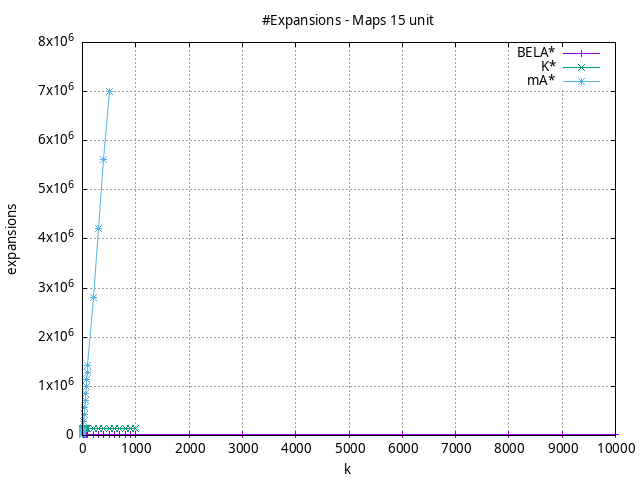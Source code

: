 #!/usr/bin/gnuplot
# -*- coding: utf-8 -*-
#
# results/maps/unit/15/random512-15.heuristic.unit.expansions.gnuplot
#
# Started on 04/07/2024 21:47:08
# Author: Carlos Linares López
set grid
set xlabel "k"
set ylabel "expansions"

set title "#Expansions - Maps 15 unit"

set terminal png enhanced font "Ariel,10"
set output 'random512-15.heuristic.unit.expansions.png'

plot "-" title "BELA*"      with linesp, "-" title "K*"      with linesp, "-" title "mA*"      with linesp

	1 15438.31
	2 15439.31
	3 15440.32
	4 15441.19
	5 15441.97
	6 15442.54
	7 15443.48
	8 15443.81
	9 15444.33
	10 15444.75
	20 15447.94
	30 15449.56
	40 15451.13
	50 15452.09
	60 15452.73
	70 15453.72
	80 15454.5
	90 15455.02
	100 15455.67
	200 15459.19
	300 15461.3
	400 15463.3
	500 15464.94
	600 15466.27
	700 15467.29
	800 15468.09
	900 15468.68
	1000 15469.29
	2000 15473.96
	3000 15476.61
	4000 15478.79
	5000 15480.34
	6000 15481.9
	7000 15482.8
	8000 15483.92
	9000 15485.22
	10000 15485.72
end
	1 15831.51
	2 111442.25
	3 132045.13
	4 142281.66
	5 142281.66
	6 142281.66
	7 142281.66
	8 142281.66
	9 142281.66
	10 142281.66
	20 142281.66
	30 142281.66
	40 142281.66
	50 142281.66
	60 142281.66
	70 142281.66
	80 142281.66
	90 142281.66
	100 142281.66
	200 142281.66
	300 142281.66
	400 142281.66
	500 142281.66
	600 142281.66
	700 142281.66
	800 142281.66
	900 142281.66
	1000 142281.66
end
	1 15438.31
	2 30100.52
	3 44598.6
	4 59045.56
	5 73454.92
	6 87835.35
	7 102194.76
	8 116533.18
	9 130864.16
	10 145179.58
	20 287786.63
	30 429819.12
	40 571481.44
	50 712873.4
	60 854088.7
	70 995110.15
	80 1135983.04
	90 1276686.84
	100 1417279.15
	200 2818768.43
	300 4215690.53
	400 5609207.99
	500 7000483.8
end
